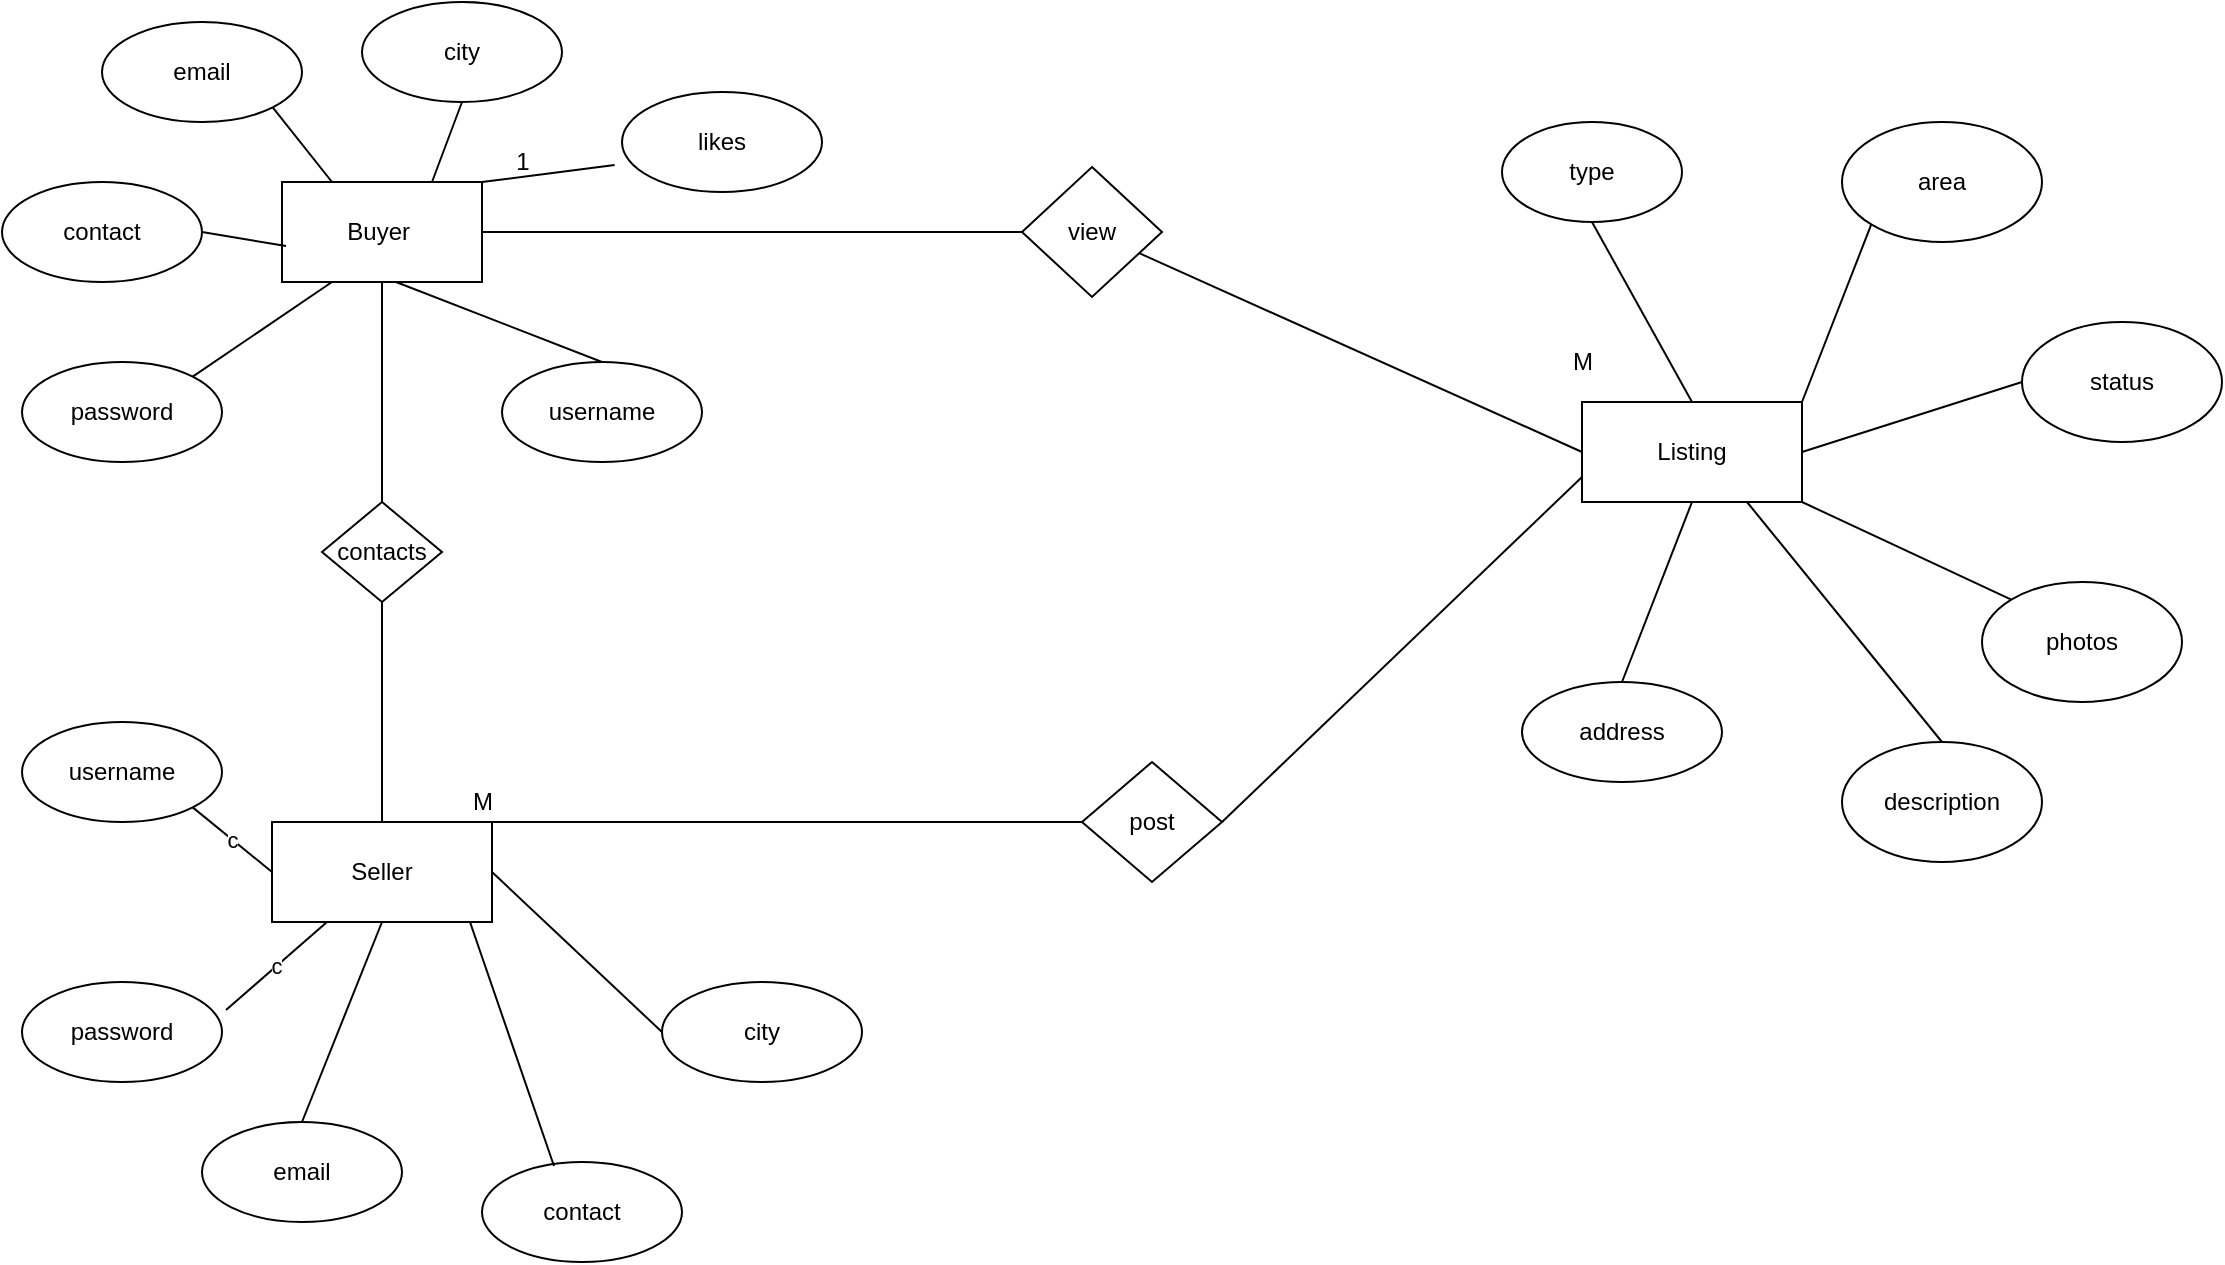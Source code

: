 <mxfile>
    <diagram id="3FhswWkEB2nw5grxJis0" name="Page-1">
        <mxGraphModel dx="886" dy="500" grid="1" gridSize="10" guides="1" tooltips="1" connect="1" arrows="1" fold="1" page="1" pageScale="1" pageWidth="1169" pageHeight="1654" math="0" shadow="0">
            <root>
                <mxCell id="0"/>
                <mxCell id="1" parent="0"/>
                <mxCell id="2" value="password" style="ellipse;whiteSpace=wrap;html=1;" parent="1" vertex="1">
                    <mxGeometry x="10" y="180" width="100" height="50" as="geometry"/>
                </mxCell>
                <mxCell id="4" value="Buyer&amp;nbsp;" style="rounded=0;whiteSpace=wrap;html=1;" parent="1" vertex="1">
                    <mxGeometry x="140" y="90" width="100" height="50" as="geometry"/>
                </mxCell>
                <mxCell id="6" value="Seller" style="rounded=0;whiteSpace=wrap;html=1;" parent="1" vertex="1">
                    <mxGeometry x="135" y="410" width="110" height="50" as="geometry"/>
                </mxCell>
                <mxCell id="7" value="Listing" style="rounded=0;whiteSpace=wrap;html=1;" parent="1" vertex="1">
                    <mxGeometry x="790" y="200" width="110" height="50" as="geometry"/>
                </mxCell>
                <mxCell id="9" value="contact" style="ellipse;whiteSpace=wrap;html=1;" parent="1" vertex="1">
                    <mxGeometry y="90" width="100" height="50" as="geometry"/>
                </mxCell>
                <mxCell id="10" value="email" style="ellipse;whiteSpace=wrap;html=1;" parent="1" vertex="1">
                    <mxGeometry x="50" y="10" width="100" height="50" as="geometry"/>
                </mxCell>
                <mxCell id="11" value="username" style="ellipse;whiteSpace=wrap;html=1;" parent="1" vertex="1">
                    <mxGeometry x="250" y="180" width="100" height="50" as="geometry"/>
                </mxCell>
                <mxCell id="12" value="city" style="ellipse;whiteSpace=wrap;html=1;" parent="1" vertex="1">
                    <mxGeometry x="180" width="100" height="50" as="geometry"/>
                </mxCell>
                <mxCell id="13" value="" style="endArrow=none;html=1;entryX=0.57;entryY=1;entryDx=0;entryDy=0;entryPerimeter=0;exitX=0.5;exitY=0;exitDx=0;exitDy=0;" parent="1" source="11" target="4" edge="1">
                    <mxGeometry width="50" height="50" relative="1" as="geometry">
                        <mxPoint x="240" y="210" as="sourcePoint"/>
                        <mxPoint x="290" y="160" as="targetPoint"/>
                    </mxGeometry>
                </mxCell>
                <mxCell id="14" value="" style="endArrow=none;html=1;entryX=0.25;entryY=1;entryDx=0;entryDy=0;exitX=1;exitY=0;exitDx=0;exitDy=0;" parent="1" source="2" target="4" edge="1">
                    <mxGeometry width="50" height="50" relative="1" as="geometry">
                        <mxPoint x="240" y="210" as="sourcePoint"/>
                        <mxPoint x="290" y="160" as="targetPoint"/>
                    </mxGeometry>
                </mxCell>
                <mxCell id="15" value="" style="endArrow=none;html=1;entryX=0.02;entryY=0.64;entryDx=0;entryDy=0;entryPerimeter=0;exitX=1;exitY=0.5;exitDx=0;exitDy=0;" parent="1" source="9" target="4" edge="1">
                    <mxGeometry width="50" height="50" relative="1" as="geometry">
                        <mxPoint x="240" y="210" as="sourcePoint"/>
                        <mxPoint x="290" y="160" as="targetPoint"/>
                    </mxGeometry>
                </mxCell>
                <mxCell id="16" value="" style="endArrow=none;html=1;entryX=0.25;entryY=0;entryDx=0;entryDy=0;exitX=1;exitY=1;exitDx=0;exitDy=0;" parent="1" source="10" target="4" edge="1">
                    <mxGeometry width="50" height="50" relative="1" as="geometry">
                        <mxPoint x="240" y="210" as="sourcePoint"/>
                        <mxPoint x="290" y="160" as="targetPoint"/>
                    </mxGeometry>
                </mxCell>
                <mxCell id="17" value="" style="endArrow=none;html=1;entryX=0.75;entryY=0;entryDx=0;entryDy=0;exitX=0.5;exitY=1;exitDx=0;exitDy=0;" parent="1" source="12" target="4" edge="1">
                    <mxGeometry width="50" height="50" relative="1" as="geometry">
                        <mxPoint x="240" y="210" as="sourcePoint"/>
                        <mxPoint x="290" y="160" as="targetPoint"/>
                    </mxGeometry>
                </mxCell>
                <mxCell id="18" value="contacts" style="rhombus;whiteSpace=wrap;html=1;" parent="1" vertex="1">
                    <mxGeometry x="160" y="250" width="60" height="50" as="geometry"/>
                </mxCell>
                <mxCell id="21" value="" style="endArrow=none;html=1;entryX=0.5;entryY=1;entryDx=0;entryDy=0;exitX=0.5;exitY=0;exitDx=0;exitDy=0;" parent="1" source="18" target="4" edge="1">
                    <mxGeometry width="50" height="50" relative="1" as="geometry">
                        <mxPoint x="240" y="300" as="sourcePoint"/>
                        <mxPoint x="290" y="250" as="targetPoint"/>
                    </mxGeometry>
                </mxCell>
                <mxCell id="22" value="" style="endArrow=none;html=1;exitX=0.5;exitY=0;exitDx=0;exitDy=0;entryX=0.5;entryY=1;entryDx=0;entryDy=0;" parent="1" source="6" target="18" edge="1">
                    <mxGeometry width="50" height="50" relative="1" as="geometry">
                        <mxPoint x="240" y="300" as="sourcePoint"/>
                        <mxPoint x="290" y="250" as="targetPoint"/>
                    </mxGeometry>
                </mxCell>
                <mxCell id="23" value="password" style="ellipse;whiteSpace=wrap;html=1;" parent="1" vertex="1">
                    <mxGeometry x="10" y="490" width="100" height="50" as="geometry"/>
                </mxCell>
                <mxCell id="24" value="username" style="ellipse;whiteSpace=wrap;html=1;" parent="1" vertex="1">
                    <mxGeometry x="10" y="360" width="100" height="50" as="geometry"/>
                </mxCell>
                <mxCell id="25" value="email" style="ellipse;whiteSpace=wrap;html=1;" parent="1" vertex="1">
                    <mxGeometry x="100" y="560" width="100" height="50" as="geometry"/>
                </mxCell>
                <mxCell id="26" value="contact" style="ellipse;whiteSpace=wrap;html=1;" parent="1" vertex="1">
                    <mxGeometry x="240" y="580" width="100" height="50" as="geometry"/>
                </mxCell>
                <mxCell id="27" value="city" style="ellipse;whiteSpace=wrap;html=1;" parent="1" vertex="1">
                    <mxGeometry x="330" y="490" width="100" height="50" as="geometry"/>
                </mxCell>
                <mxCell id="28" value="c" style="endArrow=none;html=1;entryX=1;entryY=1;entryDx=0;entryDy=0;exitX=0;exitY=0.5;exitDx=0;exitDy=0;" parent="1" source="6" target="24" edge="1">
                    <mxGeometry width="50" height="50" relative="1" as="geometry">
                        <mxPoint x="250" y="370" as="sourcePoint"/>
                        <mxPoint x="300" y="320" as="targetPoint"/>
                    </mxGeometry>
                </mxCell>
                <mxCell id="29" value="c" style="endArrow=none;html=1;entryX=1.02;entryY=0.28;entryDx=0;entryDy=0;exitX=0.25;exitY=1;exitDx=0;exitDy=0;entryPerimeter=0;" parent="1" source="6" target="23" edge="1">
                    <mxGeometry width="50" height="50" relative="1" as="geometry">
                        <mxPoint x="145" y="445" as="sourcePoint"/>
                        <mxPoint x="120" y="395" as="targetPoint"/>
                    </mxGeometry>
                </mxCell>
                <mxCell id="30" value="" style="endArrow=none;html=1;entryX=0.9;entryY=1;entryDx=0;entryDy=0;entryPerimeter=0;exitX=0.36;exitY=0.04;exitDx=0;exitDy=0;exitPerimeter=0;" parent="1" source="26" target="6" edge="1">
                    <mxGeometry width="50" height="50" relative="1" as="geometry">
                        <mxPoint x="500" y="390" as="sourcePoint"/>
                        <mxPoint x="550" y="340" as="targetPoint"/>
                    </mxGeometry>
                </mxCell>
                <mxCell id="31" value="" style="endArrow=none;html=1;entryX=0.5;entryY=1;entryDx=0;entryDy=0;exitX=0.5;exitY=0;exitDx=0;exitDy=0;" parent="1" source="25" target="6" edge="1">
                    <mxGeometry width="50" height="50" relative="1" as="geometry">
                        <mxPoint x="500" y="390" as="sourcePoint"/>
                        <mxPoint x="550" y="340" as="targetPoint"/>
                    </mxGeometry>
                </mxCell>
                <mxCell id="32" value="" style="endArrow=none;html=1;entryX=1;entryY=0.5;entryDx=0;entryDy=0;exitX=0;exitY=0.5;exitDx=0;exitDy=0;" parent="1" source="27" target="6" edge="1">
                    <mxGeometry width="50" height="50" relative="1" as="geometry">
                        <mxPoint x="500" y="390" as="sourcePoint"/>
                        <mxPoint x="550" y="340" as="targetPoint"/>
                    </mxGeometry>
                </mxCell>
                <mxCell id="33" value="post" style="rhombus;whiteSpace=wrap;html=1;" parent="1" vertex="1">
                    <mxGeometry x="540" y="380" width="70" height="60" as="geometry"/>
                </mxCell>
                <mxCell id="34" value="" style="endArrow=none;html=1;exitX=1;exitY=0;exitDx=0;exitDy=0;entryX=0;entryY=0.5;entryDx=0;entryDy=0;" parent="1" source="6" target="33" edge="1">
                    <mxGeometry width="50" height="50" relative="1" as="geometry">
                        <mxPoint x="500" y="390" as="sourcePoint"/>
                        <mxPoint x="550" y="340" as="targetPoint"/>
                    </mxGeometry>
                </mxCell>
                <mxCell id="35" value="" style="endArrow=none;html=1;exitX=1;exitY=0.5;exitDx=0;exitDy=0;entryX=0;entryY=0.75;entryDx=0;entryDy=0;" parent="1" source="33" target="7" edge="1">
                    <mxGeometry width="50" height="50" relative="1" as="geometry">
                        <mxPoint x="830" y="380" as="sourcePoint"/>
                        <mxPoint x="880" y="330" as="targetPoint"/>
                    </mxGeometry>
                </mxCell>
                <mxCell id="36" value="view" style="rhombus;whiteSpace=wrap;html=1;" parent="1" vertex="1">
                    <mxGeometry x="510" y="82.5" width="70" height="65" as="geometry"/>
                </mxCell>
                <mxCell id="37" value="" style="endArrow=none;html=1;entryX=0;entryY=0.5;entryDx=0;entryDy=0;exitX=1;exitY=0.5;exitDx=0;exitDy=0;" parent="1" source="4" target="36" edge="1">
                    <mxGeometry width="50" height="50" relative="1" as="geometry">
                        <mxPoint x="500" y="390" as="sourcePoint"/>
                        <mxPoint x="550" y="340" as="targetPoint"/>
                    </mxGeometry>
                </mxCell>
                <mxCell id="38" value="" style="endArrow=none;html=1;exitX=0;exitY=0.5;exitDx=0;exitDy=0;" parent="1" source="7" target="36" edge="1">
                    <mxGeometry width="50" height="50" relative="1" as="geometry">
                        <mxPoint x="500" y="390" as="sourcePoint"/>
                        <mxPoint x="550" y="340" as="targetPoint"/>
                    </mxGeometry>
                </mxCell>
                <mxCell id="39" value="address" style="ellipse;whiteSpace=wrap;html=1;" parent="1" vertex="1">
                    <mxGeometry x="760" y="340" width="100" height="50" as="geometry"/>
                </mxCell>
                <mxCell id="40" value="" style="endArrow=none;html=1;entryX=0.5;entryY=1;entryDx=0;entryDy=0;exitX=0.5;exitY=0;exitDx=0;exitDy=0;" parent="1" source="39" target="7" edge="1">
                    <mxGeometry width="50" height="50" relative="1" as="geometry">
                        <mxPoint x="580" y="390" as="sourcePoint"/>
                        <mxPoint x="630" y="340" as="targetPoint"/>
                    </mxGeometry>
                </mxCell>
                <mxCell id="41" value="type" style="ellipse;whiteSpace=wrap;html=1;" parent="1" vertex="1">
                    <mxGeometry x="750" y="60" width="90" height="50" as="geometry"/>
                </mxCell>
                <mxCell id="43" value="" style="endArrow=none;html=1;exitX=0.5;exitY=0;exitDx=0;exitDy=0;entryX=0.5;entryY=1;entryDx=0;entryDy=0;" parent="1" source="7" target="41" edge="1">
                    <mxGeometry width="50" height="50" relative="1" as="geometry">
                        <mxPoint x="560" y="340" as="sourcePoint"/>
                        <mxPoint x="845" y="140" as="targetPoint"/>
                    </mxGeometry>
                </mxCell>
                <mxCell id="45" value="photos" style="ellipse;whiteSpace=wrap;html=1;" parent="1" vertex="1">
                    <mxGeometry x="990" y="290" width="100" height="60" as="geometry"/>
                </mxCell>
                <mxCell id="46" value="area" style="ellipse;whiteSpace=wrap;html=1;" parent="1" vertex="1">
                    <mxGeometry x="920" y="60" width="100" height="60" as="geometry"/>
                </mxCell>
                <mxCell id="47" value="description" style="ellipse;whiteSpace=wrap;html=1;" parent="1" vertex="1">
                    <mxGeometry x="920" y="370" width="100" height="60" as="geometry"/>
                </mxCell>
                <mxCell id="48" value="status" style="ellipse;whiteSpace=wrap;html=1;" parent="1" vertex="1">
                    <mxGeometry x="1010" y="160" width="100" height="60" as="geometry"/>
                </mxCell>
                <mxCell id="49" value="" style="endArrow=none;html=1;entryX=0;entryY=1;entryDx=0;entryDy=0;exitX=1;exitY=0;exitDx=0;exitDy=0;" parent="1" source="7" target="46" edge="1">
                    <mxGeometry width="50" height="50" relative="1" as="geometry">
                        <mxPoint x="560" y="340" as="sourcePoint"/>
                        <mxPoint x="610" y="290" as="targetPoint"/>
                    </mxGeometry>
                </mxCell>
                <mxCell id="50" value="" style="endArrow=none;html=1;entryX=0;entryY=0.5;entryDx=0;entryDy=0;exitX=1;exitY=0.5;exitDx=0;exitDy=0;" parent="1" source="7" target="48" edge="1">
                    <mxGeometry width="50" height="50" relative="1" as="geometry">
                        <mxPoint x="560" y="340" as="sourcePoint"/>
                        <mxPoint x="610" y="290" as="targetPoint"/>
                    </mxGeometry>
                </mxCell>
                <mxCell id="51" value="" style="endArrow=none;html=1;exitX=1;exitY=1;exitDx=0;exitDy=0;entryX=0;entryY=0;entryDx=0;entryDy=0;" parent="1" source="7" target="45" edge="1">
                    <mxGeometry width="50" height="50" relative="1" as="geometry">
                        <mxPoint x="560" y="340" as="sourcePoint"/>
                        <mxPoint x="960" y="280" as="targetPoint"/>
                    </mxGeometry>
                </mxCell>
                <mxCell id="52" value="" style="endArrow=none;html=1;entryX=0.75;entryY=1;entryDx=0;entryDy=0;exitX=0.5;exitY=0;exitDx=0;exitDy=0;" parent="1" source="47" target="7" edge="1">
                    <mxGeometry width="50" height="50" relative="1" as="geometry">
                        <mxPoint x="560" y="340" as="sourcePoint"/>
                        <mxPoint x="610" y="290" as="targetPoint"/>
                    </mxGeometry>
                </mxCell>
                <mxCell id="53" value="1" style="text;html=1;align=center;verticalAlign=middle;resizable=0;points=[];autosize=1;strokeColor=none;fillColor=none;" parent="1" vertex="1">
                    <mxGeometry x="245" y="65" width="30" height="30" as="geometry"/>
                </mxCell>
                <mxCell id="54" value="M" style="text;html=1;align=center;verticalAlign=middle;resizable=0;points=[];autosize=1;strokeColor=none;fillColor=none;" parent="1" vertex="1">
                    <mxGeometry x="225" y="385" width="30" height="30" as="geometry"/>
                </mxCell>
                <mxCell id="55" value="M" style="text;html=1;align=center;verticalAlign=middle;resizable=0;points=[];autosize=1;strokeColor=none;fillColor=none;" parent="1" vertex="1">
                    <mxGeometry x="775" y="165" width="30" height="30" as="geometry"/>
                </mxCell>
                <mxCell id="56" value="likes" style="ellipse;whiteSpace=wrap;html=1;" vertex="1" parent="1">
                    <mxGeometry x="310" y="45" width="100" height="50" as="geometry"/>
                </mxCell>
                <mxCell id="57" value="" style="endArrow=none;html=1;entryX=-0.037;entryY=0.731;entryDx=0;entryDy=0;entryPerimeter=0;exitX=1;exitY=0;exitDx=0;exitDy=0;" edge="1" parent="1" source="4" target="56">
                    <mxGeometry width="50" height="50" relative="1" as="geometry">
                        <mxPoint x="310" y="270" as="sourcePoint"/>
                        <mxPoint x="360" y="220" as="targetPoint"/>
                    </mxGeometry>
                </mxCell>
            </root>
        </mxGraphModel>
    </diagram>
</mxfile>
